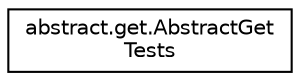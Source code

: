digraph "Graphical Class Hierarchy"
{
 // LATEX_PDF_SIZE
  edge [fontname="Helvetica",fontsize="10",labelfontname="Helvetica",labelfontsize="10"];
  node [fontname="Helvetica",fontsize="10",shape=record];
  rankdir="LR";
  Node0 [label="abstract.get.AbstractGet\lTests",height=0.2,width=0.4,color="black", fillcolor="white", style="filled",URL="$classabstract_1_1get_1_1AbstractGetTests.html",tooltip=" "];
}
